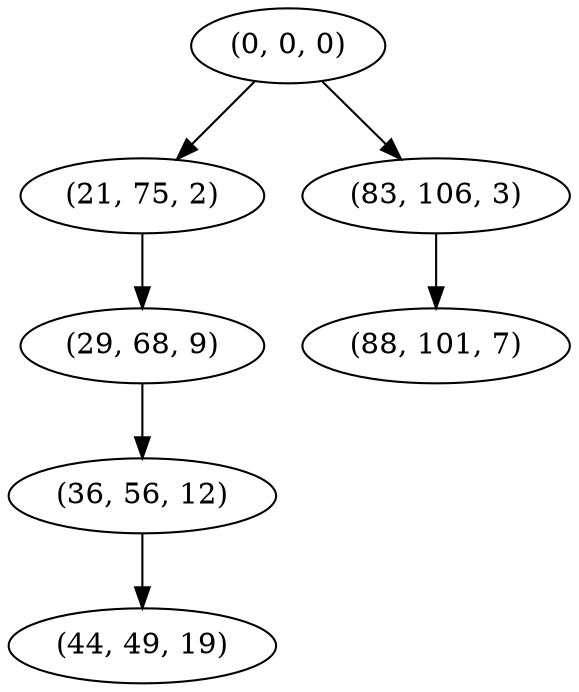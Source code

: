 digraph tree {
    "(0, 0, 0)";
    "(21, 75, 2)";
    "(29, 68, 9)";
    "(36, 56, 12)";
    "(44, 49, 19)";
    "(83, 106, 3)";
    "(88, 101, 7)";
    "(0, 0, 0)" -> "(21, 75, 2)";
    "(0, 0, 0)" -> "(83, 106, 3)";
    "(21, 75, 2)" -> "(29, 68, 9)";
    "(29, 68, 9)" -> "(36, 56, 12)";
    "(36, 56, 12)" -> "(44, 49, 19)";
    "(83, 106, 3)" -> "(88, 101, 7)";
}
